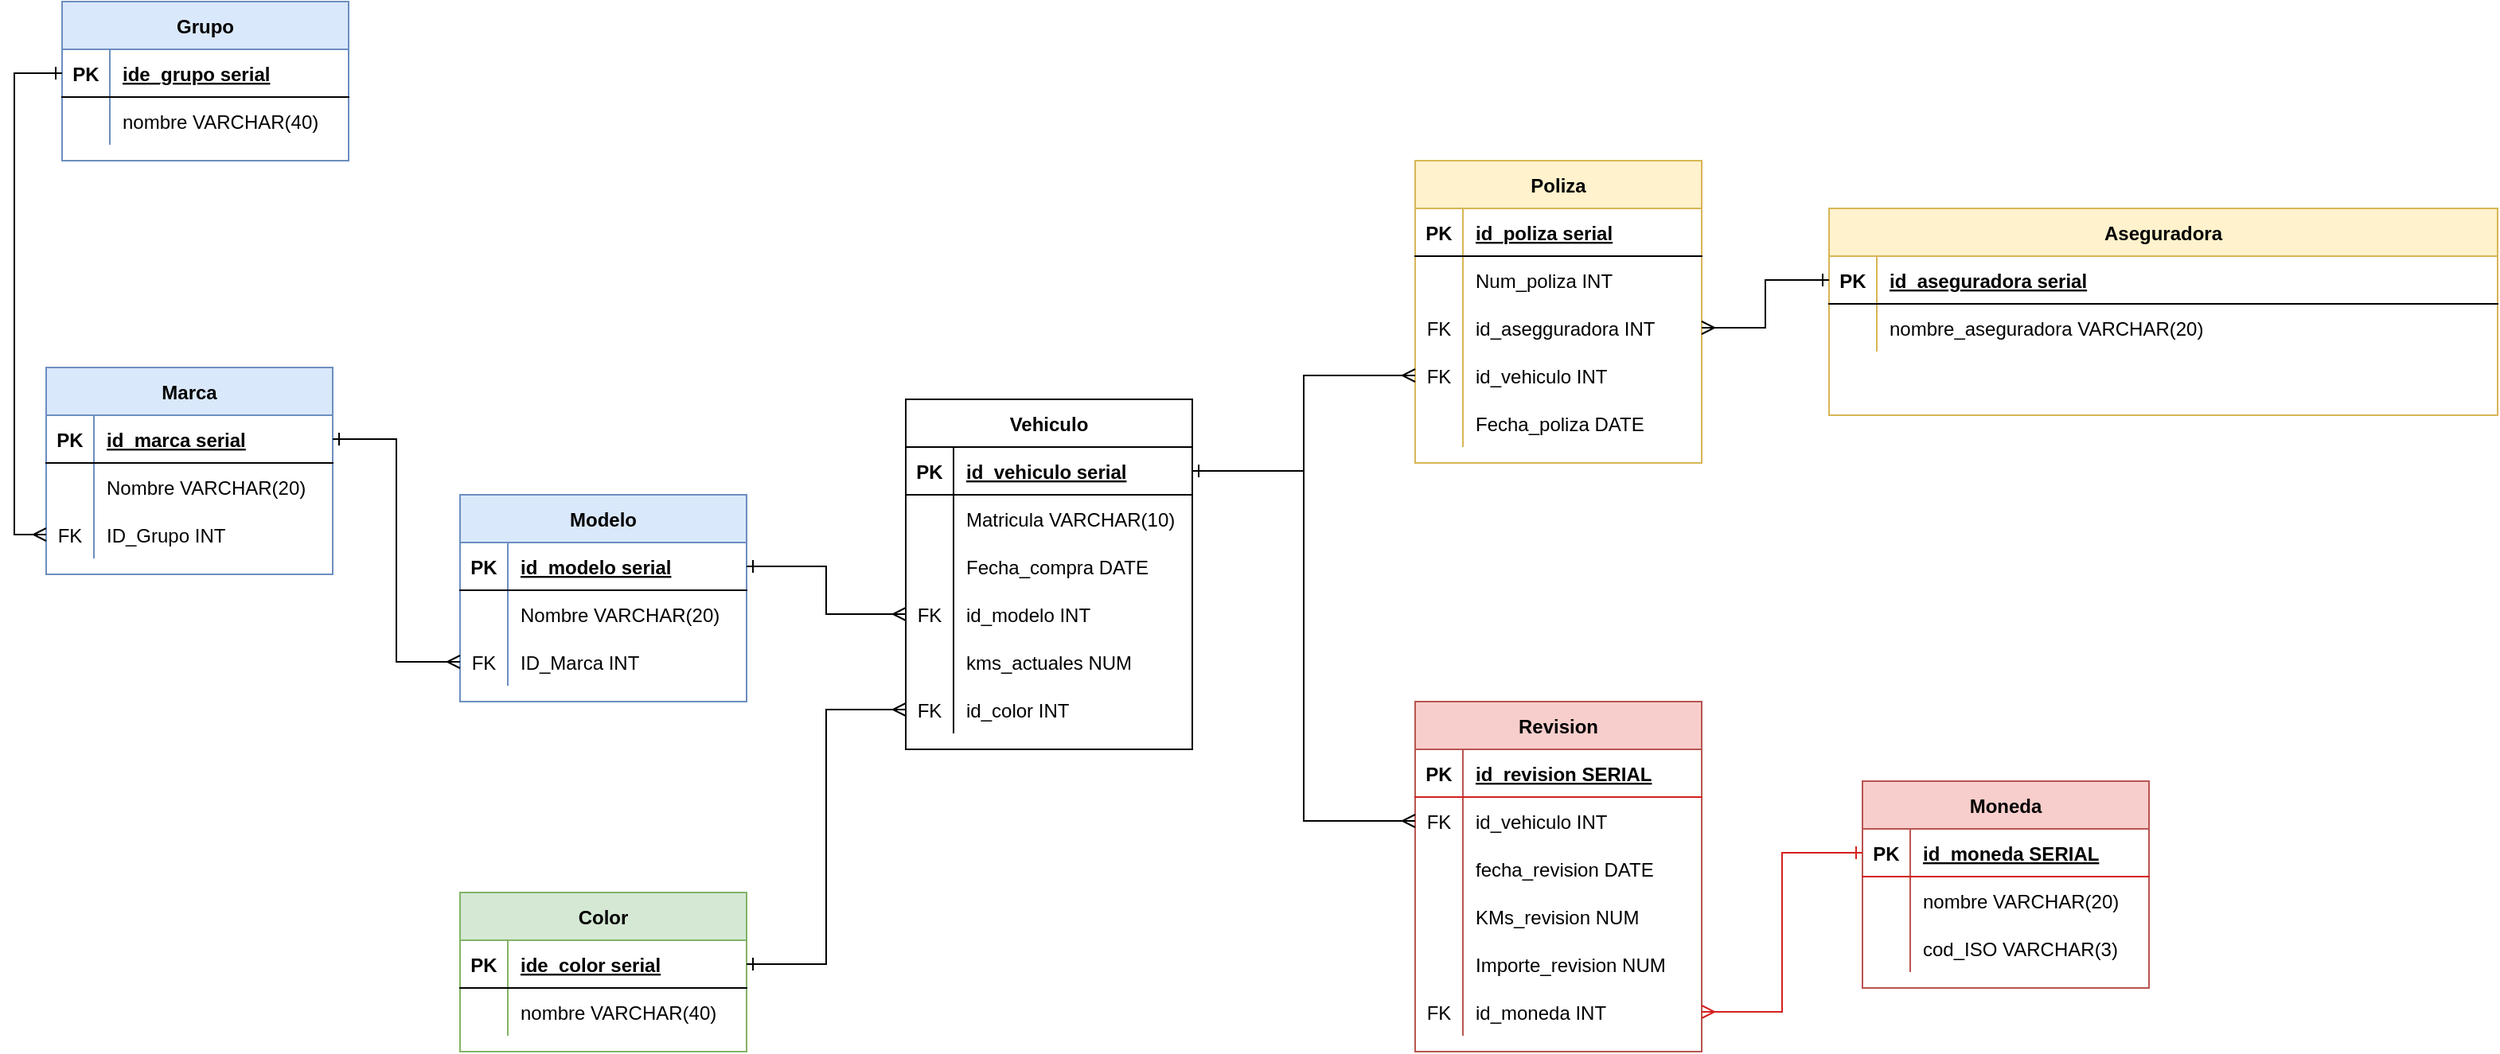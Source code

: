 <mxfile version="21.6.8" type="device">
  <diagram id="2dfc5r1Tlffnr6DrudNL" name="Página-1">
    <mxGraphModel dx="1687" dy="1424" grid="1" gridSize="10" guides="1" tooltips="1" connect="1" arrows="1" fold="1" page="0" pageScale="1" pageWidth="3300" pageHeight="4681" math="0" shadow="0">
      <root>
        <mxCell id="0" />
        <mxCell id="1" parent="0" />
        <mxCell id="nvIoM6P-aH5zfTvKxZaG-1" value="Vehiculo" style="shape=table;startSize=30;container=1;collapsible=1;childLayout=tableLayout;fixedRows=1;rowLines=0;fontStyle=1;align=center;resizeLast=1;" parent="1" vertex="1">
          <mxGeometry x="600" y="200" width="180" height="220" as="geometry" />
        </mxCell>
        <mxCell id="nvIoM6P-aH5zfTvKxZaG-2" value="" style="shape=tableRow;horizontal=0;startSize=0;swimlaneHead=0;swimlaneBody=0;fillColor=none;collapsible=0;dropTarget=0;points=[[0,0.5],[1,0.5]];portConstraint=eastwest;top=0;left=0;right=0;bottom=1;" parent="nvIoM6P-aH5zfTvKxZaG-1" vertex="1">
          <mxGeometry y="30" width="180" height="30" as="geometry" />
        </mxCell>
        <mxCell id="nvIoM6P-aH5zfTvKxZaG-3" value="PK" style="shape=partialRectangle;connectable=0;fillColor=none;top=0;left=0;bottom=0;right=0;fontStyle=1;overflow=hidden;" parent="nvIoM6P-aH5zfTvKxZaG-2" vertex="1">
          <mxGeometry width="30" height="30" as="geometry">
            <mxRectangle width="30" height="30" as="alternateBounds" />
          </mxGeometry>
        </mxCell>
        <mxCell id="nvIoM6P-aH5zfTvKxZaG-4" value="id_vehiculo serial" style="shape=partialRectangle;connectable=0;fillColor=none;top=0;left=0;bottom=0;right=0;align=left;spacingLeft=6;fontStyle=5;overflow=hidden;" parent="nvIoM6P-aH5zfTvKxZaG-2" vertex="1">
          <mxGeometry x="30" width="150" height="30" as="geometry">
            <mxRectangle width="150" height="30" as="alternateBounds" />
          </mxGeometry>
        </mxCell>
        <mxCell id="nvIoM6P-aH5zfTvKxZaG-5" value="" style="shape=tableRow;horizontal=0;startSize=0;swimlaneHead=0;swimlaneBody=0;fillColor=none;collapsible=0;dropTarget=0;points=[[0,0.5],[1,0.5]];portConstraint=eastwest;top=0;left=0;right=0;bottom=0;" parent="nvIoM6P-aH5zfTvKxZaG-1" vertex="1">
          <mxGeometry y="60" width="180" height="30" as="geometry" />
        </mxCell>
        <mxCell id="nvIoM6P-aH5zfTvKxZaG-6" value="" style="shape=partialRectangle;connectable=0;fillColor=none;top=0;left=0;bottom=0;right=0;editable=1;overflow=hidden;" parent="nvIoM6P-aH5zfTvKxZaG-5" vertex="1">
          <mxGeometry width="30" height="30" as="geometry">
            <mxRectangle width="30" height="30" as="alternateBounds" />
          </mxGeometry>
        </mxCell>
        <mxCell id="nvIoM6P-aH5zfTvKxZaG-7" value="Matricula VARCHAR(10)" style="shape=partialRectangle;connectable=0;fillColor=none;top=0;left=0;bottom=0;right=0;align=left;spacingLeft=6;overflow=hidden;" parent="nvIoM6P-aH5zfTvKxZaG-5" vertex="1">
          <mxGeometry x="30" width="150" height="30" as="geometry">
            <mxRectangle width="150" height="30" as="alternateBounds" />
          </mxGeometry>
        </mxCell>
        <mxCell id="nvIoM6P-aH5zfTvKxZaG-8" value="" style="shape=tableRow;horizontal=0;startSize=0;swimlaneHead=0;swimlaneBody=0;fillColor=none;collapsible=0;dropTarget=0;points=[[0,0.5],[1,0.5]];portConstraint=eastwest;top=0;left=0;right=0;bottom=0;" parent="nvIoM6P-aH5zfTvKxZaG-1" vertex="1">
          <mxGeometry y="90" width="180" height="30" as="geometry" />
        </mxCell>
        <mxCell id="nvIoM6P-aH5zfTvKxZaG-9" value="" style="shape=partialRectangle;connectable=0;fillColor=none;top=0;left=0;bottom=0;right=0;editable=1;overflow=hidden;" parent="nvIoM6P-aH5zfTvKxZaG-8" vertex="1">
          <mxGeometry width="30" height="30" as="geometry">
            <mxRectangle width="30" height="30" as="alternateBounds" />
          </mxGeometry>
        </mxCell>
        <mxCell id="nvIoM6P-aH5zfTvKxZaG-10" value="Fecha_compra DATE" style="shape=partialRectangle;connectable=0;fillColor=none;top=0;left=0;bottom=0;right=0;align=left;spacingLeft=6;overflow=hidden;" parent="nvIoM6P-aH5zfTvKxZaG-8" vertex="1">
          <mxGeometry x="30" width="150" height="30" as="geometry">
            <mxRectangle width="150" height="30" as="alternateBounds" />
          </mxGeometry>
        </mxCell>
        <mxCell id="nvIoM6P-aH5zfTvKxZaG-11" value="" style="shape=tableRow;horizontal=0;startSize=0;swimlaneHead=0;swimlaneBody=0;fillColor=none;collapsible=0;dropTarget=0;points=[[0,0.5],[1,0.5]];portConstraint=eastwest;top=0;left=0;right=0;bottom=0;" parent="nvIoM6P-aH5zfTvKxZaG-1" vertex="1">
          <mxGeometry y="120" width="180" height="30" as="geometry" />
        </mxCell>
        <mxCell id="nvIoM6P-aH5zfTvKxZaG-12" value="FK" style="shape=partialRectangle;connectable=0;fillColor=none;top=0;left=0;bottom=0;right=0;editable=1;overflow=hidden;" parent="nvIoM6P-aH5zfTvKxZaG-11" vertex="1">
          <mxGeometry width="30" height="30" as="geometry">
            <mxRectangle width="30" height="30" as="alternateBounds" />
          </mxGeometry>
        </mxCell>
        <mxCell id="nvIoM6P-aH5zfTvKxZaG-13" value="id_modelo INT" style="shape=partialRectangle;connectable=0;fillColor=none;top=0;left=0;bottom=0;right=0;align=left;spacingLeft=6;overflow=hidden;" parent="nvIoM6P-aH5zfTvKxZaG-11" vertex="1">
          <mxGeometry x="30" width="150" height="30" as="geometry">
            <mxRectangle width="150" height="30" as="alternateBounds" />
          </mxGeometry>
        </mxCell>
        <mxCell id="nvIoM6P-aH5zfTvKxZaG-135" style="shape=tableRow;horizontal=0;startSize=0;swimlaneHead=0;swimlaneBody=0;fillColor=none;collapsible=0;dropTarget=0;points=[[0,0.5],[1,0.5]];portConstraint=eastwest;top=0;left=0;right=0;bottom=0;" parent="nvIoM6P-aH5zfTvKxZaG-1" vertex="1">
          <mxGeometry y="150" width="180" height="30" as="geometry" />
        </mxCell>
        <mxCell id="nvIoM6P-aH5zfTvKxZaG-136" style="shape=partialRectangle;connectable=0;fillColor=none;top=0;left=0;bottom=0;right=0;editable=1;overflow=hidden;" parent="nvIoM6P-aH5zfTvKxZaG-135" vertex="1">
          <mxGeometry width="30" height="30" as="geometry">
            <mxRectangle width="30" height="30" as="alternateBounds" />
          </mxGeometry>
        </mxCell>
        <mxCell id="nvIoM6P-aH5zfTvKxZaG-137" value="kms_actuales NUM" style="shape=partialRectangle;connectable=0;fillColor=none;top=0;left=0;bottom=0;right=0;align=left;spacingLeft=6;overflow=hidden;" parent="nvIoM6P-aH5zfTvKxZaG-135" vertex="1">
          <mxGeometry x="30" width="150" height="30" as="geometry">
            <mxRectangle width="150" height="30" as="alternateBounds" />
          </mxGeometry>
        </mxCell>
        <mxCell id="OxoLKSqtKXZLFYJLiFvQ-1" style="shape=tableRow;horizontal=0;startSize=0;swimlaneHead=0;swimlaneBody=0;fillColor=none;collapsible=0;dropTarget=0;points=[[0,0.5],[1,0.5]];portConstraint=eastwest;top=0;left=0;right=0;bottom=0;" parent="nvIoM6P-aH5zfTvKxZaG-1" vertex="1">
          <mxGeometry y="180" width="180" height="30" as="geometry" />
        </mxCell>
        <mxCell id="OxoLKSqtKXZLFYJLiFvQ-2" value="FK" style="shape=partialRectangle;connectable=0;fillColor=none;top=0;left=0;bottom=0;right=0;editable=1;overflow=hidden;" parent="OxoLKSqtKXZLFYJLiFvQ-1" vertex="1">
          <mxGeometry width="30" height="30" as="geometry">
            <mxRectangle width="30" height="30" as="alternateBounds" />
          </mxGeometry>
        </mxCell>
        <mxCell id="OxoLKSqtKXZLFYJLiFvQ-3" value="id_color INT" style="shape=partialRectangle;connectable=0;fillColor=none;top=0;left=0;bottom=0;right=0;align=left;spacingLeft=6;overflow=hidden;" parent="OxoLKSqtKXZLFYJLiFvQ-1" vertex="1">
          <mxGeometry x="30" width="150" height="30" as="geometry">
            <mxRectangle width="150" height="30" as="alternateBounds" />
          </mxGeometry>
        </mxCell>
        <mxCell id="nvIoM6P-aH5zfTvKxZaG-14" value="Modelo" style="shape=table;startSize=30;container=1;collapsible=1;childLayout=tableLayout;fixedRows=1;rowLines=0;fontStyle=1;align=center;resizeLast=1;fillColor=#dae8fc;strokeColor=#6c8ebf;" parent="1" vertex="1">
          <mxGeometry x="320" y="260" width="180" height="130" as="geometry" />
        </mxCell>
        <mxCell id="nvIoM6P-aH5zfTvKxZaG-15" value="" style="shape=tableRow;horizontal=0;startSize=0;swimlaneHead=0;swimlaneBody=0;fillColor=none;collapsible=0;dropTarget=0;points=[[0,0.5],[1,0.5]];portConstraint=eastwest;top=0;left=0;right=0;bottom=1;" parent="nvIoM6P-aH5zfTvKxZaG-14" vertex="1">
          <mxGeometry y="30" width="180" height="30" as="geometry" />
        </mxCell>
        <mxCell id="nvIoM6P-aH5zfTvKxZaG-16" value="PK" style="shape=partialRectangle;connectable=0;fillColor=none;top=0;left=0;bottom=0;right=0;fontStyle=1;overflow=hidden;" parent="nvIoM6P-aH5zfTvKxZaG-15" vertex="1">
          <mxGeometry width="30" height="30" as="geometry">
            <mxRectangle width="30" height="30" as="alternateBounds" />
          </mxGeometry>
        </mxCell>
        <mxCell id="nvIoM6P-aH5zfTvKxZaG-17" value="id_modelo serial" style="shape=partialRectangle;connectable=0;fillColor=none;top=0;left=0;bottom=0;right=0;align=left;spacingLeft=6;fontStyle=5;overflow=hidden;" parent="nvIoM6P-aH5zfTvKxZaG-15" vertex="1">
          <mxGeometry x="30" width="150" height="30" as="geometry">
            <mxRectangle width="150" height="30" as="alternateBounds" />
          </mxGeometry>
        </mxCell>
        <mxCell id="nvIoM6P-aH5zfTvKxZaG-18" value="" style="shape=tableRow;horizontal=0;startSize=0;swimlaneHead=0;swimlaneBody=0;fillColor=none;collapsible=0;dropTarget=0;points=[[0,0.5],[1,0.5]];portConstraint=eastwest;top=0;left=0;right=0;bottom=0;" parent="nvIoM6P-aH5zfTvKxZaG-14" vertex="1">
          <mxGeometry y="60" width="180" height="30" as="geometry" />
        </mxCell>
        <mxCell id="nvIoM6P-aH5zfTvKxZaG-19" value="" style="shape=partialRectangle;connectable=0;fillColor=none;top=0;left=0;bottom=0;right=0;editable=1;overflow=hidden;" parent="nvIoM6P-aH5zfTvKxZaG-18" vertex="1">
          <mxGeometry width="30" height="30" as="geometry">
            <mxRectangle width="30" height="30" as="alternateBounds" />
          </mxGeometry>
        </mxCell>
        <mxCell id="nvIoM6P-aH5zfTvKxZaG-20" value="Nombre VARCHAR(20)" style="shape=partialRectangle;connectable=0;fillColor=none;top=0;left=0;bottom=0;right=0;align=left;spacingLeft=6;overflow=hidden;" parent="nvIoM6P-aH5zfTvKxZaG-18" vertex="1">
          <mxGeometry x="30" width="150" height="30" as="geometry">
            <mxRectangle width="150" height="30" as="alternateBounds" />
          </mxGeometry>
        </mxCell>
        <mxCell id="nvIoM6P-aH5zfTvKxZaG-21" value="" style="shape=tableRow;horizontal=0;startSize=0;swimlaneHead=0;swimlaneBody=0;fillColor=none;collapsible=0;dropTarget=0;points=[[0,0.5],[1,0.5]];portConstraint=eastwest;top=0;left=0;right=0;bottom=0;" parent="nvIoM6P-aH5zfTvKxZaG-14" vertex="1">
          <mxGeometry y="90" width="180" height="30" as="geometry" />
        </mxCell>
        <mxCell id="nvIoM6P-aH5zfTvKxZaG-22" value="FK" style="shape=partialRectangle;connectable=0;fillColor=none;top=0;left=0;bottom=0;right=0;editable=1;overflow=hidden;" parent="nvIoM6P-aH5zfTvKxZaG-21" vertex="1">
          <mxGeometry width="30" height="30" as="geometry">
            <mxRectangle width="30" height="30" as="alternateBounds" />
          </mxGeometry>
        </mxCell>
        <mxCell id="nvIoM6P-aH5zfTvKxZaG-23" value="ID_Marca INT" style="shape=partialRectangle;connectable=0;fillColor=none;top=0;left=0;bottom=0;right=0;align=left;spacingLeft=6;overflow=hidden;" parent="nvIoM6P-aH5zfTvKxZaG-21" vertex="1">
          <mxGeometry x="30" width="150" height="30" as="geometry">
            <mxRectangle width="150" height="30" as="alternateBounds" />
          </mxGeometry>
        </mxCell>
        <mxCell id="nvIoM6P-aH5zfTvKxZaG-27" value="Marca" style="shape=table;startSize=30;container=1;collapsible=1;childLayout=tableLayout;fixedRows=1;rowLines=0;fontStyle=1;align=center;resizeLast=1;fillColor=#dae8fc;strokeColor=#6c8ebf;" parent="1" vertex="1">
          <mxGeometry x="60" y="180" width="180" height="130" as="geometry" />
        </mxCell>
        <mxCell id="nvIoM6P-aH5zfTvKxZaG-28" value="" style="shape=tableRow;horizontal=0;startSize=0;swimlaneHead=0;swimlaneBody=0;fillColor=none;collapsible=0;dropTarget=0;points=[[0,0.5],[1,0.5]];portConstraint=eastwest;top=0;left=0;right=0;bottom=1;" parent="nvIoM6P-aH5zfTvKxZaG-27" vertex="1">
          <mxGeometry y="30" width="180" height="30" as="geometry" />
        </mxCell>
        <mxCell id="nvIoM6P-aH5zfTvKxZaG-29" value="PK" style="shape=partialRectangle;connectable=0;fillColor=none;top=0;left=0;bottom=0;right=0;fontStyle=1;overflow=hidden;" parent="nvIoM6P-aH5zfTvKxZaG-28" vertex="1">
          <mxGeometry width="30" height="30" as="geometry">
            <mxRectangle width="30" height="30" as="alternateBounds" />
          </mxGeometry>
        </mxCell>
        <mxCell id="nvIoM6P-aH5zfTvKxZaG-30" value="id_marca serial" style="shape=partialRectangle;connectable=0;fillColor=none;top=0;left=0;bottom=0;right=0;align=left;spacingLeft=6;fontStyle=5;overflow=hidden;" parent="nvIoM6P-aH5zfTvKxZaG-28" vertex="1">
          <mxGeometry x="30" width="150" height="30" as="geometry">
            <mxRectangle width="150" height="30" as="alternateBounds" />
          </mxGeometry>
        </mxCell>
        <mxCell id="nvIoM6P-aH5zfTvKxZaG-31" value="" style="shape=tableRow;horizontal=0;startSize=0;swimlaneHead=0;swimlaneBody=0;fillColor=none;collapsible=0;dropTarget=0;points=[[0,0.5],[1,0.5]];portConstraint=eastwest;top=0;left=0;right=0;bottom=0;" parent="nvIoM6P-aH5zfTvKxZaG-27" vertex="1">
          <mxGeometry y="60" width="180" height="30" as="geometry" />
        </mxCell>
        <mxCell id="nvIoM6P-aH5zfTvKxZaG-32" value="" style="shape=partialRectangle;connectable=0;fillColor=none;top=0;left=0;bottom=0;right=0;editable=1;overflow=hidden;" parent="nvIoM6P-aH5zfTvKxZaG-31" vertex="1">
          <mxGeometry width="30" height="30" as="geometry">
            <mxRectangle width="30" height="30" as="alternateBounds" />
          </mxGeometry>
        </mxCell>
        <mxCell id="nvIoM6P-aH5zfTvKxZaG-33" value="Nombre VARCHAR(20)" style="shape=partialRectangle;connectable=0;fillColor=none;top=0;left=0;bottom=0;right=0;align=left;spacingLeft=6;overflow=hidden;" parent="nvIoM6P-aH5zfTvKxZaG-31" vertex="1">
          <mxGeometry x="30" width="150" height="30" as="geometry">
            <mxRectangle width="150" height="30" as="alternateBounds" />
          </mxGeometry>
        </mxCell>
        <mxCell id="nvIoM6P-aH5zfTvKxZaG-34" value="" style="shape=tableRow;horizontal=0;startSize=0;swimlaneHead=0;swimlaneBody=0;fillColor=none;collapsible=0;dropTarget=0;points=[[0,0.5],[1,0.5]];portConstraint=eastwest;top=0;left=0;right=0;bottom=0;" parent="nvIoM6P-aH5zfTvKxZaG-27" vertex="1">
          <mxGeometry y="90" width="180" height="30" as="geometry" />
        </mxCell>
        <mxCell id="nvIoM6P-aH5zfTvKxZaG-35" value="FK" style="shape=partialRectangle;connectable=0;fillColor=none;top=0;left=0;bottom=0;right=0;editable=1;overflow=hidden;" parent="nvIoM6P-aH5zfTvKxZaG-34" vertex="1">
          <mxGeometry width="30" height="30" as="geometry">
            <mxRectangle width="30" height="30" as="alternateBounds" />
          </mxGeometry>
        </mxCell>
        <mxCell id="nvIoM6P-aH5zfTvKxZaG-36" value="ID_Grupo INT" style="shape=partialRectangle;connectable=0;fillColor=none;top=0;left=0;bottom=0;right=0;align=left;spacingLeft=6;overflow=hidden;" parent="nvIoM6P-aH5zfTvKxZaG-34" vertex="1">
          <mxGeometry x="30" width="150" height="30" as="geometry">
            <mxRectangle width="150" height="30" as="alternateBounds" />
          </mxGeometry>
        </mxCell>
        <mxCell id="nvIoM6P-aH5zfTvKxZaG-40" value="Grupo" style="shape=table;startSize=30;container=1;collapsible=1;childLayout=tableLayout;fixedRows=1;rowLines=0;fontStyle=1;align=center;resizeLast=1;fillColor=#dae8fc;strokeColor=#6c8ebf;" parent="1" vertex="1">
          <mxGeometry x="70" y="-50" width="180" height="100" as="geometry" />
        </mxCell>
        <mxCell id="nvIoM6P-aH5zfTvKxZaG-41" value="" style="shape=tableRow;horizontal=0;startSize=0;swimlaneHead=0;swimlaneBody=0;fillColor=none;collapsible=0;dropTarget=0;points=[[0,0.5],[1,0.5]];portConstraint=eastwest;top=0;left=0;right=0;bottom=1;" parent="nvIoM6P-aH5zfTvKxZaG-40" vertex="1">
          <mxGeometry y="30" width="180" height="30" as="geometry" />
        </mxCell>
        <mxCell id="nvIoM6P-aH5zfTvKxZaG-42" value="PK" style="shape=partialRectangle;connectable=0;fillColor=none;top=0;left=0;bottom=0;right=0;fontStyle=1;overflow=hidden;" parent="nvIoM6P-aH5zfTvKxZaG-41" vertex="1">
          <mxGeometry width="30" height="30" as="geometry">
            <mxRectangle width="30" height="30" as="alternateBounds" />
          </mxGeometry>
        </mxCell>
        <mxCell id="nvIoM6P-aH5zfTvKxZaG-43" value="ide_grupo serial" style="shape=partialRectangle;connectable=0;fillColor=none;top=0;left=0;bottom=0;right=0;align=left;spacingLeft=6;fontStyle=5;overflow=hidden;" parent="nvIoM6P-aH5zfTvKxZaG-41" vertex="1">
          <mxGeometry x="30" width="150" height="30" as="geometry">
            <mxRectangle width="150" height="30" as="alternateBounds" />
          </mxGeometry>
        </mxCell>
        <mxCell id="nvIoM6P-aH5zfTvKxZaG-44" value="" style="shape=tableRow;horizontal=0;startSize=0;swimlaneHead=0;swimlaneBody=0;fillColor=none;collapsible=0;dropTarget=0;points=[[0,0.5],[1,0.5]];portConstraint=eastwest;top=0;left=0;right=0;bottom=0;" parent="nvIoM6P-aH5zfTvKxZaG-40" vertex="1">
          <mxGeometry y="60" width="180" height="30" as="geometry" />
        </mxCell>
        <mxCell id="nvIoM6P-aH5zfTvKxZaG-45" value="" style="shape=partialRectangle;connectable=0;fillColor=none;top=0;left=0;bottom=0;right=0;editable=1;overflow=hidden;" parent="nvIoM6P-aH5zfTvKxZaG-44" vertex="1">
          <mxGeometry width="30" height="30" as="geometry">
            <mxRectangle width="30" height="30" as="alternateBounds" />
          </mxGeometry>
        </mxCell>
        <mxCell id="nvIoM6P-aH5zfTvKxZaG-46" value="nombre VARCHAR(40)" style="shape=partialRectangle;connectable=0;fillColor=none;top=0;left=0;bottom=0;right=0;align=left;spacingLeft=6;overflow=hidden;" parent="nvIoM6P-aH5zfTvKxZaG-44" vertex="1">
          <mxGeometry x="30" width="150" height="30" as="geometry">
            <mxRectangle width="150" height="30" as="alternateBounds" />
          </mxGeometry>
        </mxCell>
        <mxCell id="nvIoM6P-aH5zfTvKxZaG-66" value="Aseguradora" style="shape=table;startSize=30;container=1;collapsible=1;childLayout=tableLayout;fixedRows=1;rowLines=0;fontStyle=1;align=center;resizeLast=1;fillColor=#fff2cc;strokeColor=#d6b656;" parent="1" vertex="1">
          <mxGeometry x="1180" y="80" width="420" height="130" as="geometry" />
        </mxCell>
        <mxCell id="nvIoM6P-aH5zfTvKxZaG-67" value="" style="shape=tableRow;horizontal=0;startSize=0;swimlaneHead=0;swimlaneBody=0;fillColor=none;collapsible=0;dropTarget=0;points=[[0,0.5],[1,0.5]];portConstraint=eastwest;top=0;left=0;right=0;bottom=1;" parent="nvIoM6P-aH5zfTvKxZaG-66" vertex="1">
          <mxGeometry y="30" width="420" height="30" as="geometry" />
        </mxCell>
        <mxCell id="nvIoM6P-aH5zfTvKxZaG-68" value="PK" style="shape=partialRectangle;connectable=0;fillColor=none;top=0;left=0;bottom=0;right=0;fontStyle=1;overflow=hidden;" parent="nvIoM6P-aH5zfTvKxZaG-67" vertex="1">
          <mxGeometry width="30" height="30" as="geometry">
            <mxRectangle width="30" height="30" as="alternateBounds" />
          </mxGeometry>
        </mxCell>
        <mxCell id="nvIoM6P-aH5zfTvKxZaG-69" value="id_aseguradora serial" style="shape=partialRectangle;connectable=0;fillColor=none;top=0;left=0;bottom=0;right=0;align=left;spacingLeft=6;fontStyle=5;overflow=hidden;" parent="nvIoM6P-aH5zfTvKxZaG-67" vertex="1">
          <mxGeometry x="30" width="390" height="30" as="geometry">
            <mxRectangle width="390" height="30" as="alternateBounds" />
          </mxGeometry>
        </mxCell>
        <mxCell id="nvIoM6P-aH5zfTvKxZaG-70" value="" style="shape=tableRow;horizontal=0;startSize=0;swimlaneHead=0;swimlaneBody=0;fillColor=none;collapsible=0;dropTarget=0;points=[[0,0.5],[1,0.5]];portConstraint=eastwest;top=0;left=0;right=0;bottom=0;" parent="nvIoM6P-aH5zfTvKxZaG-66" vertex="1">
          <mxGeometry y="60" width="420" height="30" as="geometry" />
        </mxCell>
        <mxCell id="nvIoM6P-aH5zfTvKxZaG-71" value="" style="shape=partialRectangle;connectable=0;fillColor=none;top=0;left=0;bottom=0;right=0;editable=1;overflow=hidden;" parent="nvIoM6P-aH5zfTvKxZaG-70" vertex="1">
          <mxGeometry width="30" height="30" as="geometry">
            <mxRectangle width="30" height="30" as="alternateBounds" />
          </mxGeometry>
        </mxCell>
        <mxCell id="nvIoM6P-aH5zfTvKxZaG-72" value="nombre_aseguradora VARCHAR(20)" style="shape=partialRectangle;connectable=0;fillColor=none;top=0;left=0;bottom=0;right=0;align=left;spacingLeft=6;overflow=hidden;" parent="nvIoM6P-aH5zfTvKxZaG-70" vertex="1">
          <mxGeometry x="30" width="390" height="30" as="geometry">
            <mxRectangle width="390" height="30" as="alternateBounds" />
          </mxGeometry>
        </mxCell>
        <mxCell id="nvIoM6P-aH5zfTvKxZaG-79" value="Poliza" style="shape=table;startSize=30;container=1;collapsible=1;childLayout=tableLayout;fixedRows=1;rowLines=0;fontStyle=1;align=center;resizeLast=1;fillColor=#fff2cc;strokeColor=#d6b656;" parent="1" vertex="1">
          <mxGeometry x="920" y="50" width="180" height="190" as="geometry" />
        </mxCell>
        <mxCell id="nvIoM6P-aH5zfTvKxZaG-80" value="" style="shape=tableRow;horizontal=0;startSize=0;swimlaneHead=0;swimlaneBody=0;fillColor=none;collapsible=0;dropTarget=0;points=[[0,0.5],[1,0.5]];portConstraint=eastwest;top=0;left=0;right=0;bottom=1;" parent="nvIoM6P-aH5zfTvKxZaG-79" vertex="1">
          <mxGeometry y="30" width="180" height="30" as="geometry" />
        </mxCell>
        <mxCell id="nvIoM6P-aH5zfTvKxZaG-81" value="PK" style="shape=partialRectangle;connectable=0;fillColor=none;top=0;left=0;bottom=0;right=0;fontStyle=1;overflow=hidden;" parent="nvIoM6P-aH5zfTvKxZaG-80" vertex="1">
          <mxGeometry width="30" height="30" as="geometry">
            <mxRectangle width="30" height="30" as="alternateBounds" />
          </mxGeometry>
        </mxCell>
        <mxCell id="nvIoM6P-aH5zfTvKxZaG-82" value="id_poliza serial" style="shape=partialRectangle;connectable=0;fillColor=none;top=0;left=0;bottom=0;right=0;align=left;spacingLeft=6;fontStyle=5;overflow=hidden;" parent="nvIoM6P-aH5zfTvKxZaG-80" vertex="1">
          <mxGeometry x="30" width="150" height="30" as="geometry">
            <mxRectangle width="150" height="30" as="alternateBounds" />
          </mxGeometry>
        </mxCell>
        <mxCell id="nvIoM6P-aH5zfTvKxZaG-83" value="" style="shape=tableRow;horizontal=0;startSize=0;swimlaneHead=0;swimlaneBody=0;fillColor=none;collapsible=0;dropTarget=0;points=[[0,0.5],[1,0.5]];portConstraint=eastwest;top=0;left=0;right=0;bottom=0;" parent="nvIoM6P-aH5zfTvKxZaG-79" vertex="1">
          <mxGeometry y="60" width="180" height="30" as="geometry" />
        </mxCell>
        <mxCell id="nvIoM6P-aH5zfTvKxZaG-84" value="" style="shape=partialRectangle;connectable=0;fillColor=none;top=0;left=0;bottom=0;right=0;editable=1;overflow=hidden;" parent="nvIoM6P-aH5zfTvKxZaG-83" vertex="1">
          <mxGeometry width="30" height="30" as="geometry">
            <mxRectangle width="30" height="30" as="alternateBounds" />
          </mxGeometry>
        </mxCell>
        <mxCell id="nvIoM6P-aH5zfTvKxZaG-85" value="Num_poliza INT" style="shape=partialRectangle;connectable=0;fillColor=none;top=0;left=0;bottom=0;right=0;align=left;spacingLeft=6;overflow=hidden;" parent="nvIoM6P-aH5zfTvKxZaG-83" vertex="1">
          <mxGeometry x="30" width="150" height="30" as="geometry">
            <mxRectangle width="150" height="30" as="alternateBounds" />
          </mxGeometry>
        </mxCell>
        <mxCell id="nvIoM6P-aH5zfTvKxZaG-86" value="" style="shape=tableRow;horizontal=0;startSize=0;swimlaneHead=0;swimlaneBody=0;fillColor=none;collapsible=0;dropTarget=0;points=[[0,0.5],[1,0.5]];portConstraint=eastwest;top=0;left=0;right=0;bottom=0;" parent="nvIoM6P-aH5zfTvKxZaG-79" vertex="1">
          <mxGeometry y="90" width="180" height="30" as="geometry" />
        </mxCell>
        <mxCell id="nvIoM6P-aH5zfTvKxZaG-87" value="FK" style="shape=partialRectangle;connectable=0;fillColor=none;top=0;left=0;bottom=0;right=0;editable=1;overflow=hidden;" parent="nvIoM6P-aH5zfTvKxZaG-86" vertex="1">
          <mxGeometry width="30" height="30" as="geometry">
            <mxRectangle width="30" height="30" as="alternateBounds" />
          </mxGeometry>
        </mxCell>
        <mxCell id="nvIoM6P-aH5zfTvKxZaG-88" value="id_asegguradora INT" style="shape=partialRectangle;connectable=0;fillColor=none;top=0;left=0;bottom=0;right=0;align=left;spacingLeft=6;overflow=hidden;" parent="nvIoM6P-aH5zfTvKxZaG-86" vertex="1">
          <mxGeometry x="30" width="150" height="30" as="geometry">
            <mxRectangle width="150" height="30" as="alternateBounds" />
          </mxGeometry>
        </mxCell>
        <mxCell id="nvIoM6P-aH5zfTvKxZaG-89" value="" style="shape=tableRow;horizontal=0;startSize=0;swimlaneHead=0;swimlaneBody=0;fillColor=none;collapsible=0;dropTarget=0;points=[[0,0.5],[1,0.5]];portConstraint=eastwest;top=0;left=0;right=0;bottom=0;" parent="nvIoM6P-aH5zfTvKxZaG-79" vertex="1">
          <mxGeometry y="120" width="180" height="30" as="geometry" />
        </mxCell>
        <mxCell id="nvIoM6P-aH5zfTvKxZaG-90" value="FK" style="shape=partialRectangle;connectable=0;fillColor=none;top=0;left=0;bottom=0;right=0;editable=1;overflow=hidden;" parent="nvIoM6P-aH5zfTvKxZaG-89" vertex="1">
          <mxGeometry width="30" height="30" as="geometry">
            <mxRectangle width="30" height="30" as="alternateBounds" />
          </mxGeometry>
        </mxCell>
        <mxCell id="nvIoM6P-aH5zfTvKxZaG-91" value="id_vehiculo INT" style="shape=partialRectangle;connectable=0;fillColor=none;top=0;left=0;bottom=0;right=0;align=left;spacingLeft=6;overflow=hidden;" parent="nvIoM6P-aH5zfTvKxZaG-89" vertex="1">
          <mxGeometry x="30" width="150" height="30" as="geometry">
            <mxRectangle width="150" height="30" as="alternateBounds" />
          </mxGeometry>
        </mxCell>
        <mxCell id="OxoLKSqtKXZLFYJLiFvQ-4" style="shape=tableRow;horizontal=0;startSize=0;swimlaneHead=0;swimlaneBody=0;fillColor=none;collapsible=0;dropTarget=0;points=[[0,0.5],[1,0.5]];portConstraint=eastwest;top=0;left=0;right=0;bottom=0;" parent="nvIoM6P-aH5zfTvKxZaG-79" vertex="1">
          <mxGeometry y="150" width="180" height="30" as="geometry" />
        </mxCell>
        <mxCell id="OxoLKSqtKXZLFYJLiFvQ-5" style="shape=partialRectangle;connectable=0;fillColor=none;top=0;left=0;bottom=0;right=0;editable=1;overflow=hidden;" parent="OxoLKSqtKXZLFYJLiFvQ-4" vertex="1">
          <mxGeometry width="30" height="30" as="geometry">
            <mxRectangle width="30" height="30" as="alternateBounds" />
          </mxGeometry>
        </mxCell>
        <mxCell id="OxoLKSqtKXZLFYJLiFvQ-6" value="Fecha_poliza DATE" style="shape=partialRectangle;connectable=0;fillColor=none;top=0;left=0;bottom=0;right=0;align=left;spacingLeft=6;overflow=hidden;" parent="OxoLKSqtKXZLFYJLiFvQ-4" vertex="1">
          <mxGeometry x="30" width="150" height="30" as="geometry">
            <mxRectangle width="150" height="30" as="alternateBounds" />
          </mxGeometry>
        </mxCell>
        <mxCell id="nvIoM6P-aH5zfTvKxZaG-92" value="Revision" style="shape=table;startSize=30;container=1;collapsible=1;childLayout=tableLayout;fixedRows=1;rowLines=0;fontStyle=1;align=center;resizeLast=1;strokeColor=#b85450;fillColor=#f8cecc;" parent="1" vertex="1">
          <mxGeometry x="920" y="390" width="180" height="220" as="geometry" />
        </mxCell>
        <mxCell id="nvIoM6P-aH5zfTvKxZaG-93" value="" style="shape=tableRow;horizontal=0;startSize=0;swimlaneHead=0;swimlaneBody=0;fillColor=none;collapsible=0;dropTarget=0;points=[[0,0.5],[1,0.5]];portConstraint=eastwest;top=0;left=0;right=0;bottom=1;strokeColor=#d52020;" parent="nvIoM6P-aH5zfTvKxZaG-92" vertex="1">
          <mxGeometry y="30" width="180" height="30" as="geometry" />
        </mxCell>
        <mxCell id="nvIoM6P-aH5zfTvKxZaG-94" value="PK" style="shape=partialRectangle;connectable=0;fillColor=none;top=0;left=0;bottom=0;right=0;fontStyle=1;overflow=hidden;strokeColor=#d52020;" parent="nvIoM6P-aH5zfTvKxZaG-93" vertex="1">
          <mxGeometry width="30" height="30" as="geometry">
            <mxRectangle width="30" height="30" as="alternateBounds" />
          </mxGeometry>
        </mxCell>
        <mxCell id="nvIoM6P-aH5zfTvKxZaG-95" value="id_revision SERIAL" style="shape=partialRectangle;connectable=0;fillColor=none;top=0;left=0;bottom=0;right=0;align=left;spacingLeft=6;fontStyle=5;overflow=hidden;strokeColor=#d52020;" parent="nvIoM6P-aH5zfTvKxZaG-93" vertex="1">
          <mxGeometry x="30" width="150" height="30" as="geometry">
            <mxRectangle width="150" height="30" as="alternateBounds" />
          </mxGeometry>
        </mxCell>
        <mxCell id="nvIoM6P-aH5zfTvKxZaG-105" style="shape=tableRow;horizontal=0;startSize=0;swimlaneHead=0;swimlaneBody=0;fillColor=none;collapsible=0;dropTarget=0;points=[[0,0.5],[1,0.5]];portConstraint=eastwest;top=0;left=0;right=0;bottom=0;strokeColor=#d52020;" parent="nvIoM6P-aH5zfTvKxZaG-92" vertex="1">
          <mxGeometry y="60" width="180" height="30" as="geometry" />
        </mxCell>
        <mxCell id="nvIoM6P-aH5zfTvKxZaG-106" value="FK" style="shape=partialRectangle;connectable=0;fillColor=none;top=0;left=0;bottom=0;right=0;editable=1;overflow=hidden;strokeColor=#d52020;" parent="nvIoM6P-aH5zfTvKxZaG-105" vertex="1">
          <mxGeometry width="30" height="30" as="geometry">
            <mxRectangle width="30" height="30" as="alternateBounds" />
          </mxGeometry>
        </mxCell>
        <mxCell id="nvIoM6P-aH5zfTvKxZaG-107" value="id_vehiculo INT" style="shape=partialRectangle;connectable=0;fillColor=none;top=0;left=0;bottom=0;right=0;align=left;spacingLeft=6;overflow=hidden;strokeColor=#d52020;" parent="nvIoM6P-aH5zfTvKxZaG-105" vertex="1">
          <mxGeometry x="30" width="150" height="30" as="geometry">
            <mxRectangle width="150" height="30" as="alternateBounds" />
          </mxGeometry>
        </mxCell>
        <mxCell id="nvIoM6P-aH5zfTvKxZaG-96" value="" style="shape=tableRow;horizontal=0;startSize=0;swimlaneHead=0;swimlaneBody=0;fillColor=none;collapsible=0;dropTarget=0;points=[[0,0.5],[1,0.5]];portConstraint=eastwest;top=0;left=0;right=0;bottom=0;strokeColor=#d52020;" parent="nvIoM6P-aH5zfTvKxZaG-92" vertex="1">
          <mxGeometry y="90" width="180" height="30" as="geometry" />
        </mxCell>
        <mxCell id="nvIoM6P-aH5zfTvKxZaG-97" value="" style="shape=partialRectangle;connectable=0;fillColor=none;top=0;left=0;bottom=0;right=0;editable=1;overflow=hidden;strokeColor=#d52020;" parent="nvIoM6P-aH5zfTvKxZaG-96" vertex="1">
          <mxGeometry width="30" height="30" as="geometry">
            <mxRectangle width="30" height="30" as="alternateBounds" />
          </mxGeometry>
        </mxCell>
        <mxCell id="nvIoM6P-aH5zfTvKxZaG-98" value="fecha_revision DATE" style="shape=partialRectangle;connectable=0;fillColor=none;top=0;left=0;bottom=0;right=0;align=left;spacingLeft=6;overflow=hidden;strokeColor=#d52020;" parent="nvIoM6P-aH5zfTvKxZaG-96" vertex="1">
          <mxGeometry x="30" width="150" height="30" as="geometry">
            <mxRectangle width="150" height="30" as="alternateBounds" />
          </mxGeometry>
        </mxCell>
        <mxCell id="nvIoM6P-aH5zfTvKxZaG-99" value="" style="shape=tableRow;horizontal=0;startSize=0;swimlaneHead=0;swimlaneBody=0;fillColor=none;collapsible=0;dropTarget=0;points=[[0,0.5],[1,0.5]];portConstraint=eastwest;top=0;left=0;right=0;bottom=0;strokeColor=#d52020;" parent="nvIoM6P-aH5zfTvKxZaG-92" vertex="1">
          <mxGeometry y="120" width="180" height="30" as="geometry" />
        </mxCell>
        <mxCell id="nvIoM6P-aH5zfTvKxZaG-100" value="" style="shape=partialRectangle;connectable=0;fillColor=none;top=0;left=0;bottom=0;right=0;editable=1;overflow=hidden;strokeColor=#d52020;" parent="nvIoM6P-aH5zfTvKxZaG-99" vertex="1">
          <mxGeometry width="30" height="30" as="geometry">
            <mxRectangle width="30" height="30" as="alternateBounds" />
          </mxGeometry>
        </mxCell>
        <mxCell id="nvIoM6P-aH5zfTvKxZaG-101" value="KMs_revision NUM" style="shape=partialRectangle;connectable=0;fillColor=none;top=0;left=0;bottom=0;right=0;align=left;spacingLeft=6;overflow=hidden;strokeColor=#d52020;" parent="nvIoM6P-aH5zfTvKxZaG-99" vertex="1">
          <mxGeometry x="30" width="150" height="30" as="geometry">
            <mxRectangle width="150" height="30" as="alternateBounds" />
          </mxGeometry>
        </mxCell>
        <mxCell id="nvIoM6P-aH5zfTvKxZaG-102" value="" style="shape=tableRow;horizontal=0;startSize=0;swimlaneHead=0;swimlaneBody=0;fillColor=none;collapsible=0;dropTarget=0;points=[[0,0.5],[1,0.5]];portConstraint=eastwest;top=0;left=0;right=0;bottom=0;strokeColor=#d52020;" parent="nvIoM6P-aH5zfTvKxZaG-92" vertex="1">
          <mxGeometry y="150" width="180" height="30" as="geometry" />
        </mxCell>
        <mxCell id="nvIoM6P-aH5zfTvKxZaG-103" value="" style="shape=partialRectangle;connectable=0;fillColor=none;top=0;left=0;bottom=0;right=0;editable=1;overflow=hidden;strokeColor=#d52020;" parent="nvIoM6P-aH5zfTvKxZaG-102" vertex="1">
          <mxGeometry width="30" height="30" as="geometry">
            <mxRectangle width="30" height="30" as="alternateBounds" />
          </mxGeometry>
        </mxCell>
        <mxCell id="nvIoM6P-aH5zfTvKxZaG-104" value="Importe_revision NUM" style="shape=partialRectangle;connectable=0;fillColor=none;top=0;left=0;bottom=0;right=0;align=left;spacingLeft=6;overflow=hidden;strokeColor=#d52020;" parent="nvIoM6P-aH5zfTvKxZaG-102" vertex="1">
          <mxGeometry x="30" width="150" height="30" as="geometry">
            <mxRectangle width="150" height="30" as="alternateBounds" />
          </mxGeometry>
        </mxCell>
        <mxCell id="nvIoM6P-aH5zfTvKxZaG-124" style="shape=tableRow;horizontal=0;startSize=0;swimlaneHead=0;swimlaneBody=0;fillColor=none;collapsible=0;dropTarget=0;points=[[0,0.5],[1,0.5]];portConstraint=eastwest;top=0;left=0;right=0;bottom=0;strokeColor=#d52020;" parent="nvIoM6P-aH5zfTvKxZaG-92" vertex="1">
          <mxGeometry y="180" width="180" height="30" as="geometry" />
        </mxCell>
        <mxCell id="nvIoM6P-aH5zfTvKxZaG-125" value="FK" style="shape=partialRectangle;connectable=0;fillColor=none;top=0;left=0;bottom=0;right=0;editable=1;overflow=hidden;strokeColor=#d52020;" parent="nvIoM6P-aH5zfTvKxZaG-124" vertex="1">
          <mxGeometry width="30" height="30" as="geometry">
            <mxRectangle width="30" height="30" as="alternateBounds" />
          </mxGeometry>
        </mxCell>
        <mxCell id="nvIoM6P-aH5zfTvKxZaG-126" value="id_moneda INT" style="shape=partialRectangle;connectable=0;fillColor=none;top=0;left=0;bottom=0;right=0;align=left;spacingLeft=6;overflow=hidden;strokeColor=#d52020;" parent="nvIoM6P-aH5zfTvKxZaG-124" vertex="1">
          <mxGeometry x="30" width="150" height="30" as="geometry">
            <mxRectangle width="150" height="30" as="alternateBounds" />
          </mxGeometry>
        </mxCell>
        <mxCell id="nvIoM6P-aH5zfTvKxZaG-108" style="edgeStyle=orthogonalEdgeStyle;rounded=0;orthogonalLoop=1;jettySize=auto;html=1;exitX=1;exitY=0.5;exitDx=0;exitDy=0;startArrow=ERone;startFill=0;endArrow=ERmany;endFill=0;" parent="1" source="nvIoM6P-aH5zfTvKxZaG-2" target="nvIoM6P-aH5zfTvKxZaG-105" edge="1">
          <mxGeometry relative="1" as="geometry" />
        </mxCell>
        <mxCell id="nvIoM6P-aH5zfTvKxZaG-109" style="edgeStyle=orthogonalEdgeStyle;rounded=0;orthogonalLoop=1;jettySize=auto;html=1;exitX=1;exitY=0.5;exitDx=0;exitDy=0;entryX=0;entryY=0.5;entryDx=0;entryDy=0;startArrow=ERmany;startFill=0;endArrow=ERone;endFill=0;" parent="1" source="nvIoM6P-aH5zfTvKxZaG-86" target="nvIoM6P-aH5zfTvKxZaG-67" edge="1">
          <mxGeometry relative="1" as="geometry" />
        </mxCell>
        <mxCell id="nvIoM6P-aH5zfTvKxZaG-110" style="edgeStyle=orthogonalEdgeStyle;rounded=0;orthogonalLoop=1;jettySize=auto;html=1;exitX=1;exitY=0.5;exitDx=0;exitDy=0;entryX=0;entryY=0.5;entryDx=0;entryDy=0;startArrow=ERone;startFill=0;endArrow=ERmany;endFill=0;" parent="1" source="nvIoM6P-aH5zfTvKxZaG-2" target="nvIoM6P-aH5zfTvKxZaG-89" edge="1">
          <mxGeometry relative="1" as="geometry" />
        </mxCell>
        <mxCell id="nvIoM6P-aH5zfTvKxZaG-111" value="Moneda" style="shape=table;startSize=30;container=1;collapsible=1;childLayout=tableLayout;fixedRows=1;rowLines=0;fontStyle=1;align=center;resizeLast=1;strokeColor=#b85450;fillColor=#f8cecc;" parent="1" vertex="1">
          <mxGeometry x="1201" y="440" width="180" height="130" as="geometry" />
        </mxCell>
        <mxCell id="nvIoM6P-aH5zfTvKxZaG-112" value="" style="shape=tableRow;horizontal=0;startSize=0;swimlaneHead=0;swimlaneBody=0;fillColor=none;collapsible=0;dropTarget=0;points=[[0,0.5],[1,0.5]];portConstraint=eastwest;top=0;left=0;right=0;bottom=1;strokeColor=#d52020;" parent="nvIoM6P-aH5zfTvKxZaG-111" vertex="1">
          <mxGeometry y="30" width="180" height="30" as="geometry" />
        </mxCell>
        <mxCell id="nvIoM6P-aH5zfTvKxZaG-113" value="PK" style="shape=partialRectangle;connectable=0;fillColor=none;top=0;left=0;bottom=0;right=0;fontStyle=1;overflow=hidden;strokeColor=#d52020;" parent="nvIoM6P-aH5zfTvKxZaG-112" vertex="1">
          <mxGeometry width="30" height="30" as="geometry">
            <mxRectangle width="30" height="30" as="alternateBounds" />
          </mxGeometry>
        </mxCell>
        <mxCell id="nvIoM6P-aH5zfTvKxZaG-114" value="id_moneda SERIAL" style="shape=partialRectangle;connectable=0;fillColor=none;top=0;left=0;bottom=0;right=0;align=left;spacingLeft=6;fontStyle=5;overflow=hidden;strokeColor=#d52020;" parent="nvIoM6P-aH5zfTvKxZaG-112" vertex="1">
          <mxGeometry x="30" width="150" height="30" as="geometry">
            <mxRectangle width="150" height="30" as="alternateBounds" />
          </mxGeometry>
        </mxCell>
        <mxCell id="nvIoM6P-aH5zfTvKxZaG-115" value="" style="shape=tableRow;horizontal=0;startSize=0;swimlaneHead=0;swimlaneBody=0;fillColor=none;collapsible=0;dropTarget=0;points=[[0,0.5],[1,0.5]];portConstraint=eastwest;top=0;left=0;right=0;bottom=0;strokeColor=#d52020;" parent="nvIoM6P-aH5zfTvKxZaG-111" vertex="1">
          <mxGeometry y="60" width="180" height="30" as="geometry" />
        </mxCell>
        <mxCell id="nvIoM6P-aH5zfTvKxZaG-116" value="" style="shape=partialRectangle;connectable=0;fillColor=none;top=0;left=0;bottom=0;right=0;editable=1;overflow=hidden;strokeColor=#d52020;" parent="nvIoM6P-aH5zfTvKxZaG-115" vertex="1">
          <mxGeometry width="30" height="30" as="geometry">
            <mxRectangle width="30" height="30" as="alternateBounds" />
          </mxGeometry>
        </mxCell>
        <mxCell id="nvIoM6P-aH5zfTvKxZaG-117" value="nombre VARCHAR(20)" style="shape=partialRectangle;connectable=0;fillColor=none;top=0;left=0;bottom=0;right=0;align=left;spacingLeft=6;overflow=hidden;strokeColor=#d52020;" parent="nvIoM6P-aH5zfTvKxZaG-115" vertex="1">
          <mxGeometry x="30" width="150" height="30" as="geometry">
            <mxRectangle width="150" height="30" as="alternateBounds" />
          </mxGeometry>
        </mxCell>
        <mxCell id="OxoLKSqtKXZLFYJLiFvQ-25" style="shape=tableRow;horizontal=0;startSize=0;swimlaneHead=0;swimlaneBody=0;fillColor=none;collapsible=0;dropTarget=0;points=[[0,0.5],[1,0.5]];portConstraint=eastwest;top=0;left=0;right=0;bottom=0;strokeColor=#d52020;" parent="nvIoM6P-aH5zfTvKxZaG-111" vertex="1">
          <mxGeometry y="90" width="180" height="30" as="geometry" />
        </mxCell>
        <mxCell id="OxoLKSqtKXZLFYJLiFvQ-26" style="shape=partialRectangle;connectable=0;fillColor=none;top=0;left=0;bottom=0;right=0;editable=1;overflow=hidden;strokeColor=#d52020;" parent="OxoLKSqtKXZLFYJLiFvQ-25" vertex="1">
          <mxGeometry width="30" height="30" as="geometry">
            <mxRectangle width="30" height="30" as="alternateBounds" />
          </mxGeometry>
        </mxCell>
        <mxCell id="OxoLKSqtKXZLFYJLiFvQ-27" value="cod_ISO VARCHAR(3)" style="shape=partialRectangle;connectable=0;fillColor=none;top=0;left=0;bottom=0;right=0;align=left;spacingLeft=6;overflow=hidden;strokeColor=#d52020;" parent="OxoLKSqtKXZLFYJLiFvQ-25" vertex="1">
          <mxGeometry x="30" width="150" height="30" as="geometry">
            <mxRectangle width="150" height="30" as="alternateBounds" />
          </mxGeometry>
        </mxCell>
        <mxCell id="nvIoM6P-aH5zfTvKxZaG-127" style="edgeStyle=orthogonalEdgeStyle;rounded=0;orthogonalLoop=1;jettySize=auto;html=1;exitX=1;exitY=0.5;exitDx=0;exitDy=0;entryX=0;entryY=0.5;entryDx=0;entryDy=0;startArrow=ERmany;startFill=0;endArrow=ERone;endFill=0;strokeColor=#d52020;" parent="1" source="nvIoM6P-aH5zfTvKxZaG-124" target="nvIoM6P-aH5zfTvKxZaG-112" edge="1">
          <mxGeometry relative="1" as="geometry" />
        </mxCell>
        <mxCell id="nvIoM6P-aH5zfTvKxZaG-128" style="edgeStyle=orthogonalEdgeStyle;rounded=0;orthogonalLoop=1;jettySize=auto;html=1;exitX=0;exitY=0.5;exitDx=0;exitDy=0;startArrow=ERmany;startFill=0;endArrow=ERone;endFill=0;" parent="1" source="nvIoM6P-aH5zfTvKxZaG-21" target="nvIoM6P-aH5zfTvKxZaG-28" edge="1">
          <mxGeometry relative="1" as="geometry" />
        </mxCell>
        <mxCell id="nvIoM6P-aH5zfTvKxZaG-130" style="edgeStyle=orthogonalEdgeStyle;rounded=0;orthogonalLoop=1;jettySize=auto;html=1;exitX=1;exitY=0.5;exitDx=0;exitDy=0;entryX=0;entryY=0.5;entryDx=0;entryDy=0;startArrow=ERone;startFill=0;endArrow=ERmany;endFill=0;" parent="1" source="nvIoM6P-aH5zfTvKxZaG-15" target="nvIoM6P-aH5zfTvKxZaG-11" edge="1">
          <mxGeometry relative="1" as="geometry" />
        </mxCell>
        <mxCell id="OxoLKSqtKXZLFYJLiFvQ-10" style="edgeStyle=orthogonalEdgeStyle;rounded=0;orthogonalLoop=1;jettySize=auto;html=1;exitX=0;exitY=0.5;exitDx=0;exitDy=0;entryX=0;entryY=0.5;entryDx=0;entryDy=0;startArrow=ERone;startFill=0;endArrow=ERmany;endFill=0;" parent="1" source="nvIoM6P-aH5zfTvKxZaG-41" target="nvIoM6P-aH5zfTvKxZaG-34" edge="1">
          <mxGeometry relative="1" as="geometry" />
        </mxCell>
        <mxCell id="OxoLKSqtKXZLFYJLiFvQ-11" value="Color" style="shape=table;startSize=30;container=1;collapsible=1;childLayout=tableLayout;fixedRows=1;rowLines=0;fontStyle=1;align=center;resizeLast=1;fillColor=#d5e8d4;strokeColor=#82b366;" parent="1" vertex="1">
          <mxGeometry x="320" y="510" width="180" height="100" as="geometry" />
        </mxCell>
        <mxCell id="OxoLKSqtKXZLFYJLiFvQ-12" value="" style="shape=tableRow;horizontal=0;startSize=0;swimlaneHead=0;swimlaneBody=0;fillColor=none;collapsible=0;dropTarget=0;points=[[0,0.5],[1,0.5]];portConstraint=eastwest;top=0;left=0;right=0;bottom=1;" parent="OxoLKSqtKXZLFYJLiFvQ-11" vertex="1">
          <mxGeometry y="30" width="180" height="30" as="geometry" />
        </mxCell>
        <mxCell id="OxoLKSqtKXZLFYJLiFvQ-13" value="PK" style="shape=partialRectangle;connectable=0;fillColor=none;top=0;left=0;bottom=0;right=0;fontStyle=1;overflow=hidden;" parent="OxoLKSqtKXZLFYJLiFvQ-12" vertex="1">
          <mxGeometry width="30" height="30" as="geometry">
            <mxRectangle width="30" height="30" as="alternateBounds" />
          </mxGeometry>
        </mxCell>
        <mxCell id="OxoLKSqtKXZLFYJLiFvQ-14" value="ide_color serial" style="shape=partialRectangle;connectable=0;fillColor=none;top=0;left=0;bottom=0;right=0;align=left;spacingLeft=6;fontStyle=5;overflow=hidden;" parent="OxoLKSqtKXZLFYJLiFvQ-12" vertex="1">
          <mxGeometry x="30" width="150" height="30" as="geometry">
            <mxRectangle width="150" height="30" as="alternateBounds" />
          </mxGeometry>
        </mxCell>
        <mxCell id="OxoLKSqtKXZLFYJLiFvQ-15" value="" style="shape=tableRow;horizontal=0;startSize=0;swimlaneHead=0;swimlaneBody=0;fillColor=none;collapsible=0;dropTarget=0;points=[[0,0.5],[1,0.5]];portConstraint=eastwest;top=0;left=0;right=0;bottom=0;" parent="OxoLKSqtKXZLFYJLiFvQ-11" vertex="1">
          <mxGeometry y="60" width="180" height="30" as="geometry" />
        </mxCell>
        <mxCell id="OxoLKSqtKXZLFYJLiFvQ-16" value="" style="shape=partialRectangle;connectable=0;fillColor=none;top=0;left=0;bottom=0;right=0;editable=1;overflow=hidden;" parent="OxoLKSqtKXZLFYJLiFvQ-15" vertex="1">
          <mxGeometry width="30" height="30" as="geometry">
            <mxRectangle width="30" height="30" as="alternateBounds" />
          </mxGeometry>
        </mxCell>
        <mxCell id="OxoLKSqtKXZLFYJLiFvQ-17" value="nombre VARCHAR(40)" style="shape=partialRectangle;connectable=0;fillColor=none;top=0;left=0;bottom=0;right=0;align=left;spacingLeft=6;overflow=hidden;" parent="OxoLKSqtKXZLFYJLiFvQ-15" vertex="1">
          <mxGeometry x="30" width="150" height="30" as="geometry">
            <mxRectangle width="150" height="30" as="alternateBounds" />
          </mxGeometry>
        </mxCell>
        <mxCell id="OxoLKSqtKXZLFYJLiFvQ-24" style="edgeStyle=orthogonalEdgeStyle;rounded=0;orthogonalLoop=1;jettySize=auto;html=1;exitX=0;exitY=0.5;exitDx=0;exitDy=0;entryX=1;entryY=0.5;entryDx=0;entryDy=0;startArrow=ERmany;startFill=0;endArrow=ERone;endFill=0;" parent="1" source="OxoLKSqtKXZLFYJLiFvQ-1" target="OxoLKSqtKXZLFYJLiFvQ-12" edge="1">
          <mxGeometry relative="1" as="geometry" />
        </mxCell>
      </root>
    </mxGraphModel>
  </diagram>
</mxfile>
